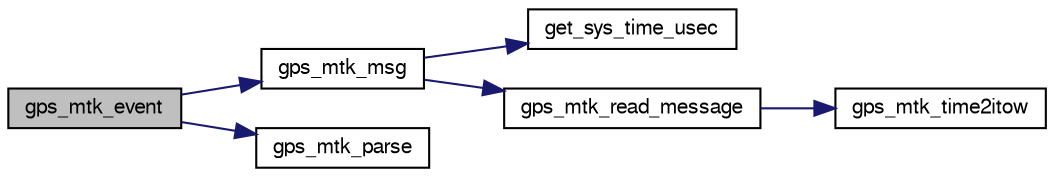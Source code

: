 digraph "gps_mtk_event"
{
  edge [fontname="FreeSans",fontsize="10",labelfontname="FreeSans",labelfontsize="10"];
  node [fontname="FreeSans",fontsize="10",shape=record];
  rankdir="LR";
  Node1 [label="gps_mtk_event",height=0.2,width=0.4,color="black", fillcolor="grey75", style="filled", fontcolor="black"];
  Node1 -> Node2 [color="midnightblue",fontsize="10",style="solid",fontname="FreeSans"];
  Node2 [label="gps_mtk_msg",height=0.2,width=0.4,color="black", fillcolor="white", style="filled",URL="$gps__mtk_8c.html#a0323467da4b8603fecd6110b401c5a7d"];
  Node2 -> Node3 [color="midnightblue",fontsize="10",style="solid",fontname="FreeSans"];
  Node3 [label="get_sys_time_usec",height=0.2,width=0.4,color="black", fillcolor="white", style="filled",URL="$chibios_2mcu__periph_2sys__time__arch_8c.html#a7ddfef1f78a56c6b4c4c536b5d670bfb",tooltip="Get the time in microseconds since startup. "];
  Node2 -> Node4 [color="midnightblue",fontsize="10",style="solid",fontname="FreeSans"];
  Node4 [label="gps_mtk_read_message",height=0.2,width=0.4,color="black", fillcolor="white", style="filled",URL="$gps__mtk_8c.html#a0f4aaa905b232ae9d9b714e161498e9e"];
  Node4 -> Node5 [color="midnightblue",fontsize="10",style="solid",fontname="FreeSans"];
  Node5 [label="gps_mtk_time2itow",height=0.2,width=0.4,color="black", fillcolor="white", style="filled",URL="$gps__mtk_8c.html#aeaf015b554d513921e150bf38c76e36c"];
  Node1 -> Node6 [color="midnightblue",fontsize="10",style="solid",fontname="FreeSans"];
  Node6 [label="gps_mtk_parse",height=0.2,width=0.4,color="black", fillcolor="white", style="filled",URL="$gps__mtk_8c.html#aaa2efef01a920190bff9eaa93bdececa"];
}

